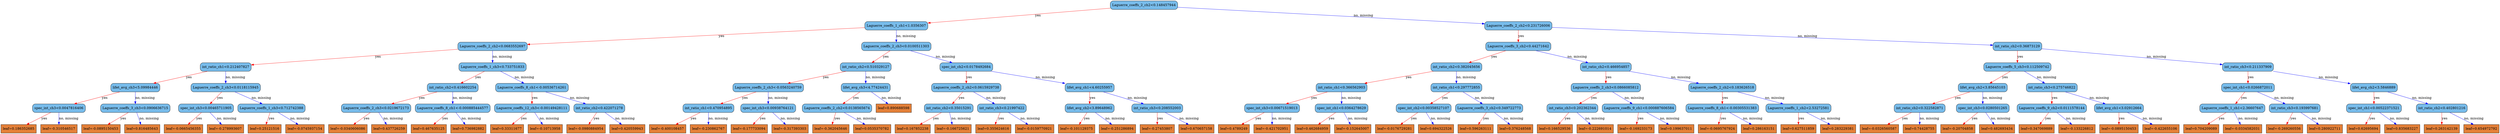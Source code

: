 digraph {
	graph [bb="0,0,8432.8,567",
		rankdir=TB
	];
	node [label="\N"];
	0	[fillcolor="#78bceb",
		height=0.5,
		label="Laguerre_coeffs_2_ch2<0.148457944",
		pos="3985.9,549",
		shape=box,
		style="filled, rounded",
		width=3.1076];
	1	[fillcolor="#78bceb",
		height=0.5,
		label="Laguerre_coeffs_1_ch1<1.0356307",
		pos="2922.9,460.5",
		shape=box,
		style="filled, rounded",
		width=2.9201];
	0 -> 1	[color="#FF0000",
		label=yes,
		lp="3558.9,504.75",
		pos="e,3028.3,470.08 3873.6,538.87 3670.9,522.37 3245.7,487.77 3039.7,471.01"];
	2	[fillcolor="#78bceb",
		height=0.5,
		label="Laguerre_coeffs_2_ch2<0.231726006",
		pos="5105.9,460.5",
		shape=box,
		style="filled, rounded",
		width=3.1076];
	0 -> 2	[color="#0000FF",
		label="no, missing",
		lp="4678.8,504.75",
		pos="e,4993.8,470.16 4098.1,539.33 4309.1,523.03 4763.4,487.95 4982.6,471.02"];
	3	[fillcolor="#78bceb",
		height=0.5,
		label="Laguerre_coeffs_2_ch2<0.0683552697",
		pos="1600.9,372",
		shape=box,
		style="filled, rounded",
		width=3.2014];
	1 -> 3	[color="#FF0000",
		label=yes,
		lp="2389.9,416.25",
		pos="e,1716.4,380.56 2817.5,452.6 2576.8,436.86 1987.7,398.31 1727.7,381.3"];
	4	[fillcolor="#78bceb",
		height=0.5,
		label="Laguerre_coeffs_2_ch3<0.0100511303",
		pos="2922.9,372",
		shape=box,
		style="filled, rounded",
		width=3.2014];
	1 -> 4	[color="#0000FF",
		label="no, missing",
		lp="2954.8,416.25",
		pos="e,2922.9,390.35 2922.9,442.41 2922.9,430.76 2922.9,415.05 2922.9,401.52"];
	5	[fillcolor="#78bceb",
		height=0.5,
		label="Laguerre_coeffs_3_ch2<0.44271642",
		pos="5105.9,372",
		shape=box,
		style="filled, rounded",
		width=3.0139];
	2 -> 5	[color="#FF0000",
		label=yes,
		lp="5114.9,416.25",
		pos="e,5105.9,390.35 5105.9,442.41 5105.9,430.76 5105.9,415.05 5105.9,401.52"];
	6	[fillcolor="#78bceb",
		height=0.5,
		label="int_ratio_ch2<0.36873129",
		pos="6790.9,372",
		shape=box,
		style="filled, rounded",
		width=2.2326];
	2 -> 6	[color="#0000FF",
		label="no, missing",
		lp="6131.8,416.25",
		pos="e,6710,377.15 5218.1,453.74 5531.4,437.66 6411.4,392.48 6698.8,377.73"];
	7	[fillcolor="#78bceb",
		height=0.5,
		label="int_ratio_ch1<0.212407827",
		pos="778.88,283.5",
		shape=box,
		style="filled, rounded",
		width=2.3264];
	3 -> 7	[color="#FF0000",
		label=yes,
		lp="1272.9,327.75",
		pos="e,862.89,293.34 1485.3,358.84 1321.7,341.62 1025.6,310.47 874,294.51"];
	8	[fillcolor="#78bceb",
		height=0.5,
		label="Laguerre_coeffs_1_ch3<0.733751833",
		pos="1600.9,283.5",
		shape=box,
		style="filled, rounded",
		width=3.1076];
	3 -> 8	[color="#0000FF",
		label="no, missing",
		lp="1632.8,327.75",
		pos="e,1600.9,301.85 1600.9,353.91 1600.9,342.26 1600.9,326.55 1600.9,313.02"];
	9	[fillcolor="#78bceb",
		height=0.5,
		label="int_ratio_ch2<0.510329127",
		pos="2879.9,283.5",
		shape=box,
		style="filled, rounded",
		width=2.3264];
	4 -> 9	[color="#FF0000",
		label=yes,
		lp="2914.9,327.75",
		pos="e,2888.5,301.85 2914.4,353.91 2908.4,341.9 2900.3,325.59 2893.4,311.8"];
	10	[fillcolor="#78bceb",
		height=0.5,
		label="spec_int_ch2<0.0178492684",
		pos="3314.9,283.5",
		shape=box,
		style="filled, rounded",
		width=2.4097];
	4 -> 10	[color="#0000FF",
		label="no, missing",
		lp="3186.8,327.75",
		pos="e,3235.8,301.95 3001.7,353.6 3066.2,339.37 3157.4,319.24 3224.8,304.38"];
	15	[fillcolor="#78bceb",
		height=0.5,
		label="lifet_avg_ch3<5.09984446",
		pos="444.88,195",
		shape=box,
		style="filled, rounded",
		width=2.2639];
	7 -> 15	[color="#FF0000",
		label=yes,
		lp="650.88,239.25",
		pos="e,512.24,213.45 711.69,265.1 657.19,250.99 580.3,231.07 523.05,216.25"];
	16	[fillcolor="#78bceb",
		height=0.5,
		label="Laguerre_coeffs_2_ch3<0.0118115945",
		pos="778.88,195",
		shape=box,
		style="filled, rounded",
		width=3.2014];
	7 -> 16	[color="#0000FF",
		label="no, missing",
		lp="810.75,239.25",
		pos="e,778.88,213.35 778.88,265.41 778.88,253.76 778.88,238.05 778.88,224.52"];
	17	[fillcolor="#78bceb",
		height=0.5,
		label="int_ratio_ch2<0.416602254",
		pos="1523.9,195",
		shape=box,
		style="filled, rounded",
		width=2.3264];
	8 -> 17	[color="#FF0000",
		label=yes,
		lp="1578.9,239.25",
		pos="e,1539.3,213.35 1585.7,265.41 1574.6,252.93 1559.3,235.8 1546.7,221.68"];
	18	[fillcolor="#78bceb",
		height=0.5,
		label="Laguerre_coeffs_8_ch1<-0.00536714261",
		pos="1790.9,195",
		shape=box,
		style="filled, rounded",
		width=3.3576];
	8 -> 18	[color="#0000FF",
		label="no, missing",
		lp="1745.8,239.25",
		pos="e,1752.6,213.41 1638.9,265.2 1668.7,251.63 1710.4,232.66 1742.5,218.01"];
	31	[fillcolor="#78bceb",
		height=0.5,
		label="spec_int_ch3<0.0047816406",
		pos="193.88,106.5",
		shape=box,
		style="filled, rounded",
		width=2.4097];
	15 -> 31	[color="#FF0000",
		label=yes,
		lp="350.88,150.75",
		pos="e,244.29,124.87 394.38,176.6 354.22,162.76 297.86,143.34 255.12,128.61"];
	32	[fillcolor="#78bceb",
		height=0.5,
		label="Laguerre_coeffs_3_ch3<0.0906636715",
		pos="444.88,106.5",
		shape=box,
		style="filled, rounded",
		width=3.2014];
	15 -> 32	[color="#0000FF",
		label="no, missing",
		lp="476.75,150.75",
		pos="e,444.88,124.85 444.88,176.91 444.88,165.26 444.88,149.55 444.88,136.02"];
	33	[fillcolor="#78bceb",
		height=0.5,
		label="spec_int_ch3<0.00465711905",
		pos="712.88,106.5",
		shape=box,
		style="filled, rounded",
		width=2.5035];
	16 -> 33	[color="#FF0000",
		label=yes,
		lp="760.88,150.75",
		pos="e,726.11,124.85 765.84,176.91 756.5,164.67 743.74,147.95 733.08,133.99"];
	34	[fillcolor="#78bceb",
		height=0.5,
		label="Laguerre_coeffs_1_ch3<0.712742388",
		pos="932.88,106.5",
		shape=box,
		style="filled, rounded",
		width=3.1076];
	16 -> 34	[color="#0000FF",
		label="no, missing",
		lp="901.75,150.75",
		pos="e,901.87,124.91 809.67,176.7 833.3,163.43 866.15,144.98 891.99,130.46"];
	63	[fillcolor="#e48038",
		height=0.5,
		label="leaf=0.186352685",
		pos="57.875,18",
		shape=box,
		style=filled,
		width=1.6076];
	31 -> 63	[color="#FF0000",
		label=yes,
		lp="147.88,62.25",
		pos="e,85.023,36.267 166.68,88.203 146.02,75.062 117.38,56.846 94.67,42.403"];
	64	[fillcolor="#e48038",
		height=0.5,
		label="leaf=-0.310546517",
		pos="193.88,18",
		shape=box,
		style=filled,
		width=1.6701];
	31 -> 64	[color="#0000FF",
		label="no, missing",
		lp="225.75,62.25",
		pos="e,193.88,36.35 193.88,88.41 193.88,76.758 193.88,61.047 193.88,47.519"];
	65	[fillcolor="#e48038",
		height=0.5,
		label="leaf=-0.0895150453",
		pos="335.88,18",
		shape=box,
		style=filled,
		width=1.7639];
	32 -> 65	[color="#FF0000",
		label=yes,
		lp="409.88,62.25",
		pos="e,357.63,36.267 423.08,88.203 406.89,75.356 384.59,57.661 366.6,43.38"];
	66	[fillcolor="#e48038",
		height=0.5,
		label="leaf=0.816485643",
		pos="474.88,18",
		shape=box,
		style=filled,
		width=1.6076];
	32 -> 66	[color="#0000FF",
		label="no, missing",
		lp="494.75,62.25",
		pos="e,468.86,36.35 450.8,88.41 454.88,76.64 460.4,60.729 465.13,47.11"];
	67	[fillcolor="#e48038",
		height=0.5,
		label="leaf=-0.0665456355",
		pos="613.88,18",
		shape=box,
		style=filled,
		width=1.7639];
	33 -> 67	[color="#FF0000",
		label=yes,
		lp="681.88,62.25",
		pos="e,633.73,36.35 693.32,88.41 678.77,75.698 658.69,58.157 642.36,43.889"];
	68	[fillcolor="#e48038",
		height=0.5,
		label="leaf=-0.278993607",
		pos="755.88,18",
		shape=box,
		style=filled,
		width=1.6701];
	33 -> 68	[color="#0000FF",
		label="no, missing",
		lp="770.75,62.25",
		pos="e,747.25,36.35 721.37,88.41 727.34,76.405 735.45,60.091 742.31,46.295"];
	69	[fillcolor="#e48038",
		height=0.5,
		label="leaf=0.25121516",
		pos="888.88,18",
		shape=box,
		style=filled,
		width=1.5139];
	34 -> 69	[color="#FF0000",
		label=yes,
		lp="923.88,62.25",
		pos="e,897.7,36.35 924.18,88.41 918.07,76.405 909.78,60.091 902.76,46.295"];
	70	[fillcolor="#e48038",
		height=0.5,
		label="leaf=-0.0745937154",
		pos="1024.9,18",
		shape=box,
		style=filled,
		width=1.7639];
	34 -> 70	[color="#0000FF",
		label="no, missing",
		lp="1019.8,62.25",
		pos="e,1006.4,36.35 951.05,88.41 964.57,75.698 983.23,58.157 998.4,43.889"];
	35	[fillcolor="#78bceb",
		height=0.5,
		label="Laguerre_coeffs_2_ch3<0.0219672173",
		pos="1265.9,106.5",
		shape=box,
		style="filled, rounded",
		width=3.2014];
	17 -> 35	[color="#FF0000",
		label=yes,
		lp="1427.9,150.75",
		pos="e,1317.7,124.87 1472,176.6 1430.6,162.73 1372.5,143.25 1328.5,128.51"];
	36	[fillcolor="#78bceb",
		height=0.5,
		label="Laguerre_coeffs_8_ch1<-0.000885444577",
		pos="1523.9,106.5",
		shape=box,
		style="filled, rounded",
		width=3.4514];
	17 -> 36	[color="#0000FF",
		label="no, missing",
		lp="1555.8,150.75",
		pos="e,1523.9,124.85 1523.9,176.91 1523.9,165.26 1523.9,149.55 1523.9,136.02"];
	37	[fillcolor="#78bceb",
		height=0.5,
		label="Laguerre_coeffs_12_ch3<-0.00149428111",
		pos="1790.9,106.5",
		shape=box,
		style="filled, rounded",
		width=3.4514];
	18 -> 37	[color="#FF0000",
		label=yes,
		lp="1799.9,150.75",
		pos="e,1790.9,124.85 1790.9,176.91 1790.9,165.26 1790.9,149.55 1790.9,136.02"];
	38	[fillcolor="#78bceb",
		height=0.5,
		label="int_ratio_ch2<0.422071278",
		pos="2016.9,106.5",
		shape=box,
		style="filled, rounded",
		width=2.3264];
	18 -> 38	[color="#0000FF",
		label="no, missing",
		lp="1956.8,150.75",
		pos="e,1971.5,124.87 1836.3,176.6 1872.3,162.85 1922.6,143.58 1961,128.89"];
	71	[fillcolor="#e48038",
		height=0.5,
		label="leaf=-0.0340606086",
		pos="1169.9,18",
		shape=box,
		style=filled,
		width=1.7639];
	35 -> 71	[color="#FF0000",
		label=yes,
		lp="1235.9,62.25",
		pos="e,1189.1,36.35 1246.9,88.41 1232.8,75.698 1213.3,58.157 1197.5,43.889"];
	72	[fillcolor="#e48038",
		height=0.5,
		label="leaf=0.437726259",
		pos="1308.9,18",
		shape=box,
		style=filled,
		width=1.6076];
	35 -> 72	[color="#0000FF",
		label="no, missing",
		lp="1323.8,62.25",
		pos="e,1300.3,36.35 1274.4,88.41 1280.3,76.405 1288.4,60.091 1295.3,46.295"];
	73	[fillcolor="#e48038",
		height=0.5,
		label="leaf=0.467635125",
		pos="1442.9,18",
		shape=box,
		style=filled,
		width=1.6076];
	36 -> 73	[color="#FF0000",
		label=yes,
		lp="1499.9,62.25",
		pos="e,1459.1,36.35 1507.9,88.41 1496.2,75.934 1480.1,58.805 1466.9,44.685"];
	74	[fillcolor="#e48038",
		height=0.5,
		label="leaf=0.736982882",
		pos="1576.9,18",
		shape=box,
		style=filled,
		width=1.6076];
	36 -> 74	[color="#0000FF",
		label="no, missing",
		lp="1587.8,62.25",
		pos="e,1566.2,36.35 1534.3,88.41 1541.8,76.287 1551.9,59.77 1560.4,45.89"];
	75	[fillcolor="#e48038",
		height=0.5,
		label="leaf=0.33311677",
		pos="1706.9,18",
		shape=box,
		style=filled,
		width=1.5139];
	37 -> 75	[color="#FF0000",
		label=yes,
		lp="1765.9,62.25",
		pos="e,1723.7,36.35 1774.3,88.41 1762,75.816 1745.2,58.481 1731.4,44.286"];
	76	[fillcolor="#e48038",
		height=0.5,
		label="leaf=-0.10713958",
		pos="1835.9,18",
		shape=box,
		style=filled,
		width=1.5764];
	37 -> 76	[color="#0000FF",
		label="no, missing",
		lp="1849.8,62.25",
		pos="e,1826.8,36.35 1799.8,88.41 1806,76.405 1814.5,60.091 1821.7,46.295"];
	77	[fillcolor="#e48038",
		height=0.5,
		label="leaf=-0.0980884954",
		pos="1973.9,18",
		shape=box,
		style=filled,
		width=1.7639];
	38 -> 77	[color="#FF0000",
		label=yes,
		lp="2008.9,62.25",
		pos="e,1982.5,36.35 2008.4,88.41 2002.4,76.405 1994.3,60.091 1987.4,46.295"];
	78	[fillcolor="#e48038",
		height=0.5,
		label="leaf=0.420559943",
		pos="2112.9,18",
		shape=box,
		style=filled,
		width=1.6076];
	38 -> 78	[color="#0000FF",
		label="no, missing",
		lp="2105.8,62.25",
		pos="e,2093.6,36.35 2035.8,88.41 2049.9,75.698 2069.4,58.157 2085.3,43.889"];
	19	[fillcolor="#78bceb",
		height=0.5,
		label="Laguerre_coeffs_2_ch3<-0.0563240759",
		pos="2610.9,195",
		shape=box,
		style="filled, rounded",
		width=3.2639];
	9 -> 19	[color="#FF0000",
		label=yes,
		lp="2778.9,239.25",
		pos="e,2664.9,213.37 2825.8,265.1 2782.4,251.17 2721.5,231.59 2675.6,216.82"];
	20	[fillcolor="#78bceb",
		height=0.5,
		label="lifet_avg_ch3<4.77424431",
		pos="2879.9,195",
		shape=box,
		style="filled, rounded",
		width=2.2639];
	9 -> 20	[color="#0000FF",
		label="no, missing",
		lp="2911.8,239.25",
		pos="e,2879.9,213.35 2879.9,265.41 2879.9,253.76 2879.9,238.05 2879.9,224.52"];
	21	[fillcolor="#78bceb",
		height=0.5,
		label="Laguerre_coeffs_2_ch2<0.0615929738",
		pos="3314.9,195",
		shape=box,
		style="filled, rounded",
		width=3.2014];
	10 -> 21	[color="#FF0000",
		label=yes,
		lp="3323.9,239.25",
		pos="e,3314.9,213.35 3314.9,265.41 3314.9,253.76 3314.9,238.05 3314.9,224.52"];
	22	[fillcolor="#78bceb",
		height=0.5,
		label="lifet_avg_ch1<4.60255957",
		pos="3674.9,195",
		shape=box,
		style="filled, rounded",
		width=2.2639];
	10 -> 22	[color="#0000FF",
		label="no, missing",
		lp="3559.8,239.25",
		pos="e,3602.3,213.45 3387.3,265.1 3446.3,250.93 3529.6,230.91 3591.4,216.06"];
	39	[fillcolor="#78bceb",
		height=0.5,
		label="int_ratio_ch1<0.470954895",
		pos="2386.9,106.5",
		shape=box,
		style="filled, rounded",
		width=2.3264];
	19 -> 39	[color="#FF0000",
		label=yes,
		lp="2528.9,150.75",
		pos="e,2431.9,124.87 2565.8,176.6 2530.2,162.85 2480.3,143.58 2442.3,128.89"];
	40	[fillcolor="#78bceb",
		height=0.5,
		label="spec_int_ch3<0.00938764121",
		pos="2610.9,106.5",
		shape=box,
		style="filled, rounded",
		width=2.5035];
	19 -> 40	[color="#0000FF",
		label="no, missing",
		lp="2642.8,150.75",
		pos="e,2610.9,124.85 2610.9,176.91 2610.9,165.26 2610.9,149.55 2610.9,136.02"];
	41	[fillcolor="#78bceb",
		height=0.5,
		label="Laguerre_coeffs_2_ch2<0.0138565674",
		pos="2849.9,106.5",
		shape=box,
		style="filled, rounded",
		width=3.2014];
	20 -> 41	[color="#FF0000",
		label=yes,
		lp="2876.9,150.75",
		pos="e,2855.9,124.85 2873.9,176.91 2869.9,165.14 2864.3,149.23 2859.6,135.61"];
	42	[fillcolor="#e48038",
		height=0.5,
		label="leaf=0.890688598",
		pos="3040.9,106.5",
		shape=box,
		style=filled,
		width=1.6076];
	20 -> 42	[color="#0000FF",
		label="no, missing",
		lp="3006.8,150.75",
		pos="e,3008.5,124.91 2912.1,176.7 2936.9,163.37 2971.4,144.81 2998.5,130.27"];
	79	[fillcolor="#e48038",
		height=0.5,
		label="leaf=-0.400108457",
		pos="2248.9,18",
		shape=box,
		style=filled,
		width=1.6701];
	39 -> 79	[color="#FF0000",
		label=yes,
		lp="2339.9,62.25",
		pos="e,2276.4,36.267 2359.3,88.203 2338.2,75.003 2309,56.683 2285.9,42.209"];
	80	[fillcolor="#e48038",
		height=0.5,
		label="leaf=-0.230862767",
		pos="2386.9,18",
		shape=box,
		style=filled,
		width=1.6701];
	39 -> 80	[color="#0000FF",
		label="no, missing",
		lp="2418.8,62.25",
		pos="e,2386.9,36.35 2386.9,88.41 2386.9,76.758 2386.9,61.047 2386.9,47.519"];
	81	[fillcolor="#e48038",
		height=0.5,
		label="leaf=-0.177733094",
		pos="2524.9,18",
		shape=box,
		style=filled,
		width=1.6701];
	40 -> 81	[color="#FF0000",
		label=yes,
		lp="2584.9,62.25",
		pos="e,2542.1,36.35 2593.9,88.41 2581.4,75.816 2564.1,58.481 2550,44.286"];
	82	[fillcolor="#e48038",
		height=0.5,
		label="leaf=-0.317393303",
		pos="2662.9,18",
		shape=box,
		style=filled,
		width=1.6701];
	40 -> 82	[color="#0000FF",
		label="no, missing",
		lp="2673.8,62.25",
		pos="e,2652.4,36.35 2621.1,88.41 2628.4,76.287 2638.4,59.77 2646.7,45.89"];
	83	[fillcolor="#e48038",
		height=0.5,
		label="leaf=-0.362045646",
		pos="2800.9,18",
		shape=box,
		style=filled,
		width=1.6701];
	41 -> 83	[color="#FF0000",
		label=yes,
		lp="2838.9,62.25",
		pos="e,2810.7,36.35 2840.2,88.41 2833.4,76.405 2824.2,60.091 2816.3,46.295"];
	84	[fillcolor="#e48038",
		height=0.5,
		label="leaf=0.0535370782",
		pos="2939.9,18",
		shape=box,
		style=filled,
		width=1.7014];
	41 -> 84	[color="#0000FF",
		label="no, missing",
		lp="2935.8,62.25",
		pos="e,2921.8,36.35 2867.7,88.41 2880.8,75.816 2898.8,58.481 2913.6,44.286"];
	43	[fillcolor="#78bceb",
		height=0.5,
		label="int_ratio_ch2<0.35015291",
		pos="3209.9,106.5",
		shape=box,
		style="filled, rounded",
		width=2.2326];
	21 -> 43	[color="#FF0000",
		label=yes,
		lp="3280.9,150.75",
		pos="e,3230.8,124.77 3293.9,176.7 3278.3,163.86 3256.8,146.16 3239.5,131.88"];
	44	[fillcolor="#78bceb",
		height=0.5,
		label="int_ratio_ch3<0.21997422",
		pos="3388.9,106.5",
		shape=box,
		style="filled, rounded",
		width=2.2326];
	21 -> 44	[color="#0000FF",
		label="no, missing",
		lp="3390.8,150.75",
		pos="e,3374,124.85 3329.5,176.91 3340.1,164.55 3354.5,147.63 3366.6,133.58"];
	45	[fillcolor="#78bceb",
		height=0.5,
		label="lifet_avg_ch2<3.89648962",
		pos="3674.9,106.5",
		shape=box,
		style="filled, rounded",
		width=2.2639];
	22 -> 45	[color="#FF0000",
		label=yes,
		lp="3683.9,150.75",
		pos="e,3674.9,124.85 3674.9,176.91 3674.9,165.26 3674.9,149.55 3674.9,136.02"];
	46	[fillcolor="#78bceb",
		height=0.5,
		label="int_ratio_ch3<0.208552003",
		pos="3902.9,106.5",
		shape=box,
		style="filled, rounded",
		width=2.3264];
	22 -> 46	[color="#0000FF",
		label="no, missing",
		lp="3841.8,150.75",
		pos="e,3857.1,124.87 3720.7,176.6 3757,162.85 3807.8,143.58 3846.5,128.89"];
	85	[fillcolor="#e48038",
		height=0.5,
		label="leaf=0.167852238",
		pos="3076.9,18",
		shape=box,
		style=filled,
		width=1.6076];
	43 -> 85	[color="#FF0000",
		label=yes,
		lp="3164.9,62.25",
		pos="e,3103.4,36.267 3183.3,88.203 3163.1,75.062 3135.1,56.846 3112.9,42.403"];
	86	[fillcolor="#e48038",
		height=0.5,
		label="leaf=-0.166725621",
		pos="3212.9,18",
		shape=box,
		style=filled,
		width=1.6701];
	43 -> 86	[color="#0000FF",
		label="no, missing",
		lp="3243.8,62.25",
		pos="e,3212.3,36.35 3210.5,88.41 3210.9,76.758 3211.4,61.047 3211.9,47.519"];
	87	[fillcolor="#e48038",
		height=0.5,
		label="leaf=0.355624616",
		pos="3348.9,18",
		shape=box,
		style=filled,
		width=1.6076];
	44 -> 87	[color="#FF0000",
		label=yes,
		lp="3381.9,62.25",
		pos="e,3356.9,36.35 3381,88.41 3375.5,76.522 3368,60.41 3361.7,46.702"];
	88	[fillcolor="#e48038",
		height=0.5,
		label="leaf=-0.0159770921",
		pos="3487.9,18",
		shape=box,
		style=filled,
		width=1.7639];
	44 -> 88	[color="#0000FF",
		label="no, missing",
		lp="3479.8,62.25",
		pos="e,3468,36.35 3408.4,88.41 3423,75.698 3443.1,58.157 3459.4,43.889"];
	89	[fillcolor="#e48038",
		height=0.5,
		label="leaf=-0.101129375",
		pos="3629.9,18",
		shape=box,
		style=filled,
		width=1.6701];
	45 -> 89	[color="#FF0000",
		label=yes,
		lp="3665.9,62.25",
		pos="e,3638.9,36.35 3666,88.41 3659.7,76.405 3651.3,60.091 3644.1,46.295"];
	90	[fillcolor="#e48038",
		height=0.5,
		label="leaf=-0.251286894",
		pos="3767.9,18",
		shape=box,
		style=filled,
		width=1.6701];
	45 -> 90	[color="#0000FF",
		label="no, missing",
		lp="3761.8,62.25",
		pos="e,3749.2,36.35 3693.2,88.41 3706.9,75.698 3725.8,58.157 3741.1,43.889"];
	91	[fillcolor="#e48038",
		height=0.5,
		label="leaf=-0.27453807",
		pos="3902.9,18",
		shape=box,
		style=filled,
		width=1.5764];
	46 -> 91	[color="#FF0000",
		label=yes,
		lp="3911.9,62.25",
		pos="e,3902.9,36.35 3902.9,88.41 3902.9,76.758 3902.9,61.047 3902.9,47.519"];
	92	[fillcolor="#e48038",
		height=0.5,
		label="leaf=0.670657158",
		pos="4035.9,18",
		shape=box,
		style=filled,
		width=1.6076];
	46 -> 92	[color="#0000FF",
		label="no, missing",
		lp="4013.8,62.25",
		pos="e,4009.3,36.267 3929.5,88.203 3949.7,75.062 3977.7,56.846 3999.9,42.403"];
	11	[fillcolor="#78bceb",
		height=0.5,
		label="int_ratio_ch2<0.382045656",
		pos="4911.9,283.5",
		shape=box,
		style="filled, rounded",
		width=2.3264];
	5 -> 11	[color="#FF0000",
		label=yes,
		lp="5035.9,327.75",
		pos="e,4950.9,301.91 5067.1,353.7 5036.7,340.13 4994.1,321.16 4961.2,306.51"];
	12	[fillcolor="#78bceb",
		height=0.5,
		label="int_ratio_ch2<0.466954857",
		pos="5419.9,283.5",
		shape=box,
		style="filled, rounded",
		width=2.3264];
	5 -> 12	[color="#0000FF",
		label="no, missing",
		lp="5323.8,327.75",
		pos="e,5356.5,301.95 5169,353.6 5220.1,339.55 5292,319.74 5345.7,304.93"];
	13	[fillcolor="#78bceb",
		height=0.5,
		label="Laguerre_coeffs_5_ch3<0.112509742",
		pos="6790.9,283.5",
		shape=box,
		style="filled, rounded",
		width=3.1076];
	6 -> 13	[color="#FF0000",
		label=yes,
		lp="6799.9,327.75",
		pos="e,6790.9,301.85 6790.9,353.91 6790.9,342.26 6790.9,326.55 6790.9,313.02"];
	14	[fillcolor="#78bceb",
		height=0.5,
		label="int_ratio_ch3<0.211337909",
		pos="7587.9,283.5",
		shape=box,
		style="filled, rounded",
		width=2.3264];
	6 -> 14	[color="#0000FF",
		label="no, missing",
		lp="7292.8,327.75",
		pos="e,7503.9,293.62 6871.7,362.23 7019.9,346.14 7334.5,312 7492.7,294.83"];
	23	[fillcolor="#78bceb",
		height=0.5,
		label="int_ratio_ch1<0.366562903",
		pos="4524.9,195",
		shape=box,
		style="filled, rounded",
		width=2.3264];
	11 -> 23	[color="#FF0000",
		label=yes,
		lp="4762.9,239.25",
		pos="e,4602.9,213.45 4834,265.1 4770.4,250.87 4680.3,230.74 4613.8,215.88"];
	24	[fillcolor="#78bceb",
		height=0.5,
		label="int_ratio_ch1<0.297772855",
		pos="4911.9,195",
		shape=box,
		style="filled, rounded",
		width=2.3264];
	11 -> 24	[color="#0000FF",
		label="no, missing",
		lp="4943.8,239.25",
		pos="e,4911.9,213.35 4911.9,265.41 4911.9,253.76 4911.9,238.05 4911.9,224.52"];
	25	[fillcolor="#78bceb",
		height=0.5,
		label="Laguerre_coeffs_2_ch3<0.0866085812",
		pos="5419.9,195",
		shape=box,
		style="filled, rounded",
		width=3.2014];
	12 -> 25	[color="#FF0000",
		label=yes,
		lp="5428.9,239.25",
		pos="e,5419.9,213.35 5419.9,265.41 5419.9,253.76 5419.9,238.05 5419.9,224.52"];
	26	[fillcolor="#78bceb",
		height=0.5,
		label="Laguerre_coeffs_2_ch2<0.183626518",
		pos="5811.9,195",
		shape=box,
		style="filled, rounded",
		width=3.1076];
	12 -> 26	[color="#0000FF",
		label="no, missing",
		lp="5683.8,239.25",
		pos="e,5732.8,213.45 5498.7,265.1 5563.2,250.87 5654.4,230.74 5721.8,215.88"];
	47	[fillcolor="#78bceb",
		height=0.5,
		label="spec_int_ch3<0.00671519013",
		pos="4291.9,106.5",
		shape=box,
		style="filled, rounded",
		width=2.5035];
	23 -> 47	[color="#FF0000",
		label=yes,
		lp="4438.9,150.75",
		pos="e,4338.7,124.87 4478,176.6 4440.9,162.82 4388.8,143.5 4349.2,128.79"];
	48	[fillcolor="#78bceb",
		height=0.5,
		label="spec_int_ch1<0.0364278629",
		pos="4524.9,106.5",
		shape=box,
		style="filled, rounded",
		width=2.4097];
	23 -> 48	[color="#0000FF",
		label="no, missing",
		lp="4556.8,150.75",
		pos="e,4524.9,124.85 4524.9,176.91 4524.9,165.26 4524.9,149.55 4524.9,136.02"];
	49	[fillcolor="#78bceb",
		height=0.5,
		label="spec_int_ch2<0.00358527107",
		pos="4801.9,106.5",
		shape=box,
		style="filled, rounded",
		width=2.5035];
	24 -> 49	[color="#FF0000",
		label=yes,
		lp="4875.9,150.75",
		pos="e,4823.8,124.77 4889.9,176.7 4873.5,163.86 4851,146.16 4832.9,131.88"];
	50	[fillcolor="#78bceb",
		height=0.5,
		label="Laguerre_coeffs_3_ch2<0.349722773",
		pos="5021.9,106.5",
		shape=box,
		style="filled, rounded",
		width=3.1076];
	24 -> 50	[color="#0000FF",
		label="no, missing",
		lp="5008.8,150.75",
		pos="e,4999.9,124.77 4933.9,176.7 4950.2,163.86 4972.7,146.16 4990.9,131.88"];
	93	[fillcolor="#e48038",
		height=0.5,
		label="leaf=0.4789249",
		pos="4162.9,18",
		shape=box,
		style=filled,
		width=1.4201];
	47 -> 93	[color="#FF0000",
		label=yes,
		lp="4248.9,62.25",
		pos="e,4188.6,36.267 4266.1,88.203 4246.6,75.12 4219.6,57.01 4198.1,42.597"];
	94	[fillcolor="#e48038",
		height=0.5,
		label="leaf=-0.421702951",
		pos="4291.9,18",
		shape=box,
		style=filled,
		width=1.6701];
	47 -> 94	[color="#0000FF",
		label="no, missing",
		lp="4323.8,62.25",
		pos="e,4291.9,36.35 4291.9,88.41 4291.9,76.758 4291.9,61.047 4291.9,47.519"];
	95	[fillcolor="#e48038",
		height=0.5,
		label="leaf=0.462684959",
		pos="4427.9,18",
		shape=box,
		style=filled,
		width=1.6076];
	48 -> 95	[color="#FF0000",
		label=yes,
		lp="4494.9,62.25",
		pos="e,4447.3,36.35 4505.7,88.41 4491.5,75.698 4471.8,58.157 4455.8,43.889"];
	96	[fillcolor="#e48038",
		height=0.5,
		label="leaf=-0.152645007",
		pos="4563.9,18",
		shape=box,
		style=filled,
		width=1.6701];
	48 -> 96	[color="#0000FF",
		label="no, missing",
		lp="4579.8,62.25",
		pos="e,4556.1,36.35 4532.6,88.41 4537.9,76.522 4545.2,60.41 4551.4,46.702"];
	97	[fillcolor="#e48038",
		height=0.5,
		label="leaf=-0.0176729281",
		pos="4705.9,18",
		shape=box,
		style=filled,
		width=1.7639];
	49 -> 97	[color="#FF0000",
		label=yes,
		lp="4771.9,62.25",
		pos="e,4725.1,36.35 4782.9,88.41 4768.8,75.698 4749.3,58.157 4733.5,43.889"];
	98	[fillcolor="#e48038",
		height=0.5,
		label="leaf=0.694322526",
		pos="4844.9,18",
		shape=box,
		style=filled,
		width=1.6076];
	49 -> 98	[color="#0000FF",
		label="no, missing",
		lp="4859.8,62.25",
		pos="e,4836.3,36.35 4810.4,88.41 4816.3,76.405 4824.4,60.091 4831.3,46.295"];
	99	[fillcolor="#e48038",
		height=0.5,
		label="leaf=0.596263111",
		pos="4978.9,18",
		shape=box,
		style=filled,
		width=1.6076];
	50 -> 99	[color="#FF0000",
		label=yes,
		lp="5013.9,62.25",
		pos="e,4987.5,36.35 5013.4,88.41 5007.4,76.405 4999.3,60.091 4992.4,46.295"];
	100	[fillcolor="#e48038",
		height=0.5,
		label="leaf=0.376248568",
		pos="5112.9,18",
		shape=box,
		style=filled,
		width=1.6076];
	50 -> 100	[color="#0000FF",
		label="no, missing",
		lp="5107.8,62.25",
		pos="e,5094.6,36.35 5039.9,88.41 5053.2,75.698 5071.7,58.157 5086.7,43.889"];
	51	[fillcolor="#78bceb",
		height=0.5,
		label="int_ratio_ch3<0.202362344",
		pos="5306.9,106.5",
		shape=box,
		style="filled, rounded",
		width=2.3264];
	25 -> 51	[color="#FF0000",
		label=yes,
		lp="5382.9,150.75",
		pos="e,5329.4,124.77 5397.3,176.7 5380.4,163.8 5357.2,146 5338.5,131.68"];
	52	[fillcolor="#78bceb",
		height=0.5,
		label="Laguerre_coeffs_9_ch1<0.000887606584",
		pos="5530.9,106.5",
		shape=box,
		style="filled, rounded",
		width=3.3889];
	25 -> 52	[color="#0000FF",
		label="no, missing",
		lp="5517.8,150.75",
		pos="e,5508.7,124.77 5442.1,176.7 5458.6,163.8 5481.5,146 5499.8,131.68"];
	53	[fillcolor="#78bceb",
		height=0.5,
		label="Laguerre_coeffs_8_ch1<-0.00305531383",
		pos="5811.9,106.5",
		shape=box,
		style="filled, rounded",
		width=3.3576];
	26 -> 53	[color="#FF0000",
		label=yes,
		lp="5820.9,150.75",
		pos="e,5811.9,124.85 5811.9,176.91 5811.9,165.26 5811.9,149.55 5811.9,136.02"];
	54	[fillcolor="#78bceb",
		height=0.5,
		label="Laguerre_coeffs_1_ch2<2.53272581",
		pos="6068.9,106.5",
		shape=box,
		style="filled, rounded",
		width=3.0139];
	26 -> 54	[color="#0000FF",
		label="no, missing",
		lp="5995.8,150.75",
		pos="e,6017.3,124.87 5863.6,176.6 5904.8,162.73 5962.6,143.25 6006.4,128.51"];
	101	[fillcolor="#e48038",
		height=0.5,
		label="leaf=0.166529536",
		pos="5246.9,18",
		shape=box,
		style=filled,
		width=1.6076];
	51 -> 101	[color="#FF0000",
		label=yes,
		lp="5291.9,62.25",
		pos="e,5258.9,36.35 5295,88.41 5286.5,76.169 5274.9,59.449 5265.2,45.487"];
	102	[fillcolor="#e48038",
		height=0.5,
		label="leaf=-0.222691014",
		pos="5382.9,18",
		shape=box,
		style=filled,
		width=1.6701];
	51 -> 102	[color="#0000FF",
		label="no, missing",
		lp="5383.8,62.25",
		pos="e,5367.6,36.35 5321.9,88.41 5332.9,75.934 5347.9,58.805 5360.3,44.685"];
	103	[fillcolor="#e48038",
		height=0.5,
		label="leaf=-0.169233173",
		pos="5520.9,18",
		shape=box,
		style=filled,
		width=1.6701];
	52 -> 103	[color="#FF0000",
		label=yes,
		lp="5535.9,62.25",
		pos="e,5522.9,36.35 5528.9,88.41 5527.6,76.758 5525.7,61.047 5524.2,47.519"];
	104	[fillcolor="#e48038",
		height=0.5,
		label="leaf=0.199637011",
		pos="5656.9,18",
		shape=box,
		style=filled,
		width=1.6076];
	52 -> 104	[color="#0000FF",
		label="no, missing",
		lp="5637.8,62.25",
		pos="e,5631.7,36.267 5556.1,88.203 5575.1,75.12 5601.5,57.01 5622.5,42.597"];
	105	[fillcolor="#e48038",
		height=0.5,
		label="leaf=-0.0695767924",
		pos="5795.9,18",
		shape=box,
		style=filled,
		width=1.7639];
	53 -> 105	[color="#FF0000",
		label=yes,
		lp="5814.9,62.25",
		pos="e,5799.1,36.35 5808.7,88.41 5806.6,76.758 5803.7,61.047 5801.2,47.519"];
	106	[fillcolor="#e48038",
		height=0.5,
		label="leaf=0.286163151",
		pos="5934.9,18",
		shape=box,
		style=filled,
		width=1.6076];
	53 -> 106	[color="#0000FF",
		label="no, missing",
		lp="5916.8,62.25",
		pos="e,5910.3,36.267 5836.5,88.203 5855,75.179 5880.6,57.173 5901,42.792"];
	107	[fillcolor="#e48038",
		height=0.5,
		label="leaf=0.627511859",
		pos="6068.9,18",
		shape=box,
		style=filled,
		width=1.6076];
	54 -> 107	[color="#FF0000",
		label=yes,
		lp="6077.9,62.25",
		pos="e,6068.9,36.35 6068.9,88.41 6068.9,76.758 6068.9,61.047 6068.9,47.519"];
	108	[fillcolor="#e48038",
		height=0.5,
		label="leaf=0.283229381",
		pos="6202.9,18",
		shape=box,
		style=filled,
		width=1.6076];
	54 -> 108	[color="#0000FF",
		label="no, missing",
		lp="6180.8,62.25",
		pos="e,6176.1,36.267 6095.7,88.203 6116,75.062 6144.2,56.846 6166.6,42.403"];
	27	[fillcolor="#78bceb",
		height=0.5,
		label="lifet_avg_ch2<3.85645103",
		pos="6691.9,195",
		shape=box,
		style="filled, rounded",
		width=2.2639];
	13 -> 27	[color="#FF0000",
		label=yes,
		lp="6759.9,239.25",
		pos="e,6711.7,213.35 6771.3,265.41 6756.8,252.7 6736.7,235.16 6720.4,220.89"];
	28	[fillcolor="#78bceb",
		height=0.5,
		label="int_ratio_ch3<0.275746822",
		pos="6924.9,195",
		shape=box,
		style="filled, rounded",
		width=2.3264];
	13 -> 28	[color="#0000FF",
		label="no, missing",
		lp="6902.8,239.25",
		pos="e,6898.1,213.27 6817.7,265.2 6838,252.06 6866.2,233.85 6888.6,219.4"];
	29	[fillcolor="#78bceb",
		height=0.5,
		label="spec_int_ch1<0.0266872011",
		pos="7587.9,195",
		shape=box,
		style="filled, rounded",
		width=2.4097];
	14 -> 29	[color="#FF0000",
		label=yes,
		lp="7596.9,239.25",
		pos="e,7587.9,213.35 7587.9,265.41 7587.9,253.76 7587.9,238.05 7587.9,224.52"];
	30	[fillcolor="#78bceb",
		height=0.5,
		label="lifet_avg_ch2<3.5846889",
		pos="8012.9,195",
		shape=box,
		style="filled, rounded",
		width=2.1701];
	14 -> 30	[color="#0000FF",
		label="no, missing",
		lp="7870.8,239.25",
		pos="e,7934.6,211.94 7672.1,265.36 7744.7,250.58 7849.3,229.3 7923.4,214.21"];
	55	[fillcolor="#78bceb",
		height=0.5,
		label="int_ratio_ch2<0.322582871",
		pos="6477.9,106.5",
		shape=box,
		style="filled, rounded",
		width=2.3264];
	27 -> 55	[color="#FF0000",
		label=yes,
		lp="6613.9,150.75",
		pos="e,6520.9,124.87 6648.8,176.6 6614.9,162.9 6567.5,143.75 6531.3,129.08"];
	56	[fillcolor="#78bceb",
		height=0.5,
		label="spec_int_ch3<0.0280501265",
		pos="6691.9,106.5",
		shape=box,
		style="filled, rounded",
		width=2.4097];
	27 -> 56	[color="#0000FF",
		label="no, missing",
		lp="6723.8,150.75",
		pos="e,6691.9,124.85 6691.9,176.91 6691.9,165.26 6691.9,149.55 6691.9,136.02"];
	57	[fillcolor="#78bceb",
		height=0.5,
		label="Laguerre_coeffs_9_ch2<0.0111578144",
		pos="6924.9,106.5",
		shape=box,
		style="filled, rounded",
		width=3.2014];
	28 -> 57	[color="#FF0000",
		label=yes,
		lp="6933.9,150.75",
		pos="e,6924.9,124.85 6924.9,176.91 6924.9,165.26 6924.9,149.55 6924.9,136.02"];
	58	[fillcolor="#78bceb",
		height=0.5,
		label="lifet_avg_ch1<3.02912664",
		pos="7151.9,106.5",
		shape=box,
		style="filled, rounded",
		width=2.2639];
	28 -> 58	[color="#0000FF",
		label="no, missing",
		lp="7090.8,150.75",
		pos="e,7106.3,124.87 6970.5,176.6 7006.6,162.85 7057.2,143.58 7095.7,128.89"];
	109	[fillcolor="#e48038",
		height=0.5,
		label="leaf=-0.0326560587",
		pos="6341.9,18",
		shape=box,
		style=filled,
		width=1.7639];
	55 -> 109	[color="#FF0000",
		label=yes,
		lp="6431.9,62.25",
		pos="e,6369,36.267 6450.7,88.203 6430,75.062 6401.4,56.846 6378.7,42.403"];
	110	[fillcolor="#e48038",
		height=0.5,
		label="leaf=0.74428755",
		pos="6477.9,18",
		shape=box,
		style=filled,
		width=1.5139];
	55 -> 110	[color="#0000FF",
		label="no, missing",
		lp="6509.8,62.25",
		pos="e,6477.9,36.35 6477.9,88.41 6477.9,76.758 6477.9,61.047 6477.9,47.519"];
	111	[fillcolor="#e48038",
		height=0.5,
		label="leaf=-0.20704858",
		pos="6606.9,18",
		shape=box,
		style=filled,
		width=1.5764];
	56 -> 111	[color="#FF0000",
		label=yes,
		lp="6666.9,62.25",
		pos="e,6623.9,36.35 6675.1,88.41 6662.7,75.816 6645.7,58.481 6631.7,44.286"];
	112	[fillcolor="#e48038",
		height=0.5,
		label="leaf=0.482693434",
		pos="6739.9,18",
		shape=box,
		style=filled,
		width=1.6076];
	56 -> 112	[color="#0000FF",
		label="no, missing",
		lp="6752.8,62.25",
		pos="e,6730.2,36.35 6701.4,88.41 6708,76.405 6717.1,60.091 6724.7,46.295"];
	113	[fillcolor="#e48038",
		height=0.5,
		label="leaf=0.347069889",
		pos="6873.9,18",
		shape=box,
		style=filled,
		width=1.6076];
	57 -> 113	[color="#FF0000",
		label=yes,
		lp="6913.9,62.25",
		pos="e,6884.1,36.35 6914.8,88.41 6907.7,76.287 6897.9,59.77 6889.7,45.89"];
	114	[fillcolor="#e48038",
		height=0.5,
		label="leaf=-0.133226812",
		pos="7009.9,18",
		shape=box,
		style=filled,
		width=1.6701];
	57 -> 114	[color="#0000FF",
		label="no, missing",
		lp="7007.8,62.25",
		pos="e,6992.8,36.35 6941.7,88.41 6954,75.816 6971.1,58.481 6985,44.286"];
	115	[fillcolor="#e48038",
		height=0.5,
		label="leaf=-0.0895150453",
		pos="7151.9,18",
		shape=box,
		style=filled,
		width=1.7639];
	58 -> 115	[color="#FF0000",
		label=yes,
		lp="7160.9,62.25",
		pos="e,7151.9,36.35 7151.9,88.41 7151.9,76.758 7151.9,61.047 7151.9,47.519"];
	116	[fillcolor="#e48038",
		height=0.5,
		label="leaf=-0.422655106",
		pos="7293.9,18",
		shape=box,
		style=filled,
		width=1.6701];
	58 -> 116	[color="#0000FF",
		label="no, missing",
		lp="7267.8,62.25",
		pos="e,7265.5,36.267 7180.3,88.203 7201.9,75.003 7232,56.683 7255.8,42.209"];
	59	[fillcolor="#78bceb",
		height=0.5,
		label="Laguerre_coeffs_1_ch1<2.36607647",
		pos="7534.9,106.5",
		shape=box,
		style="filled, rounded",
		width=3.0139];
	29 -> 59	[color="#FF0000",
		label=yes,
		lp="7575.9,150.75",
		pos="e,7545.5,124.85 7577.4,176.91 7570,164.79 7559.9,148.27 7551.4,134.39"];
	60	[fillcolor="#78bceb",
		height=0.5,
		label="int_ratio_ch3<0.193997681",
		pos="7744.9,106.5",
		shape=box,
		style="filled, rounded",
		width=2.3264];
	29 -> 60	[color="#0000FF",
		label="no, missing",
		lp="7712.8,150.75",
		pos="e,7713.3,124.91 7619.3,176.7 7643.4,163.43 7676.9,144.98 7703.2,130.46"];
	61	[fillcolor="#78bceb",
		height=0.5,
		label="spec_int_ch1<0.00522371521",
		pos="8012.9,106.5",
		shape=box,
		style="filled, rounded",
		width=2.5035];
	30 -> 61	[color="#FF0000",
		label=yes,
		lp="8021.9,150.75",
		pos="e,8012.9,124.85 8012.9,176.91 8012.9,165.26 8012.9,149.55 8012.9,136.02"];
	62	[fillcolor="#78bceb",
		height=0.5,
		label="int_ratio_ch2<0.402801216",
		pos="8240.9,106.5",
		shape=box,
		style="filled, rounded",
		width=2.3264];
	30 -> 62	[color="#0000FF",
		label="no, missing",
		lp="8179.8,150.75",
		pos="e,8195.1,124.87 8058.7,176.6 8095,162.85 8145.8,143.58 8184.5,128.89"];
	117	[fillcolor="#e48038",
		height=0.5,
		label="leaf=0.704209089",
		pos="7429.9,18",
		shape=box,
		style=filled,
		width=1.6076];
	59 -> 117	[color="#FF0000",
		label=yes,
		lp="7500.9,62.25",
		pos="e,7450.8,36.267 7513.9,88.203 7498.3,75.356 7476.8,57.661 7459.5,43.38"];
	118	[fillcolor="#e48038",
		height=0.5,
		label="leaf=-0.0334582031",
		pos="7568.9,18",
		shape=box,
		style=filled,
		width=1.7639];
	59 -> 118	[color="#0000FF",
		label="no, missing",
		lp="7587.8,62.25",
		pos="e,7562.1,36.35 7541.6,88.41 7546.3,76.522 7552.6,60.41 7558,46.702"];
	119	[fillcolor="#e48038",
		height=0.5,
		label="leaf=-0.269260556",
		pos="7710.9,18",
		shape=box,
		style=filled,
		width=1.6701];
	60 -> 119	[color="#FF0000",
		label=yes,
		lp="7740.9,62.25",
		pos="e,7717.7,36.35 7738.2,88.41 7733.5,76.522 7727.2,60.41 7721.8,46.702"];
	120	[fillcolor="#e48038",
		height=0.5,
		label="leaf=0.280922711",
		pos="7846.9,18",
		shape=box,
		style=filled,
		width=1.6076];
	60 -> 120	[color="#0000FF",
		label="no, missing",
		lp="7837.8,62.25",
		pos="e,7826.4,36.35 7765,88.41 7780.2,75.581 7801.1,57.831 7818,43.493"];
	121	[fillcolor="#e48038",
		height=0.5,
		label="leaf=0.62695694",
		pos="7976.9,18",
		shape=box,
		style=filled,
		width=1.5139];
	61 -> 121	[color="#FF0000",
		label=yes,
		lp="8007.9,62.25",
		pos="e,7984.1,36.35 8005.8,88.41 8000.8,76.522 7994.1,60.41 7988.4,46.702"];
	122	[fillcolor="#e48038",
		height=0.5,
		label="leaf=0.835683227",
		pos="8106.9,18",
		shape=box,
		style=filled,
		width=1.6076];
	61 -> 122	[color="#0000FF",
		label="no, missing",
		lp="8100.8,62.25",
		pos="e,8088,36.35 8031.4,88.41 8045.3,75.698 8064.3,58.157 8079.8,43.889"];
	123	[fillcolor="#e48038",
		height=0.5,
		label="leaf=0.263142139",
		pos="8240.9,18",
		shape=box,
		style=filled,
		width=1.6076];
	62 -> 123	[color="#FF0000",
		label=yes,
		lp="8249.9,62.25",
		pos="e,8240.9,36.35 8240.9,88.41 8240.9,76.758 8240.9,61.047 8240.9,47.519"];
	124	[fillcolor="#e48038",
		height=0.5,
		label="leaf=0.654972792",
		pos="8374.9,18",
		shape=box,
		style=filled,
		width=1.6076];
	62 -> 124	[color="#0000FF",
		label="no, missing",
		lp="8352.8,62.25",
		pos="e,8348.1,36.267 8267.7,88.203 8288,75.062 8316.2,56.846 8338.6,42.403"];
}
